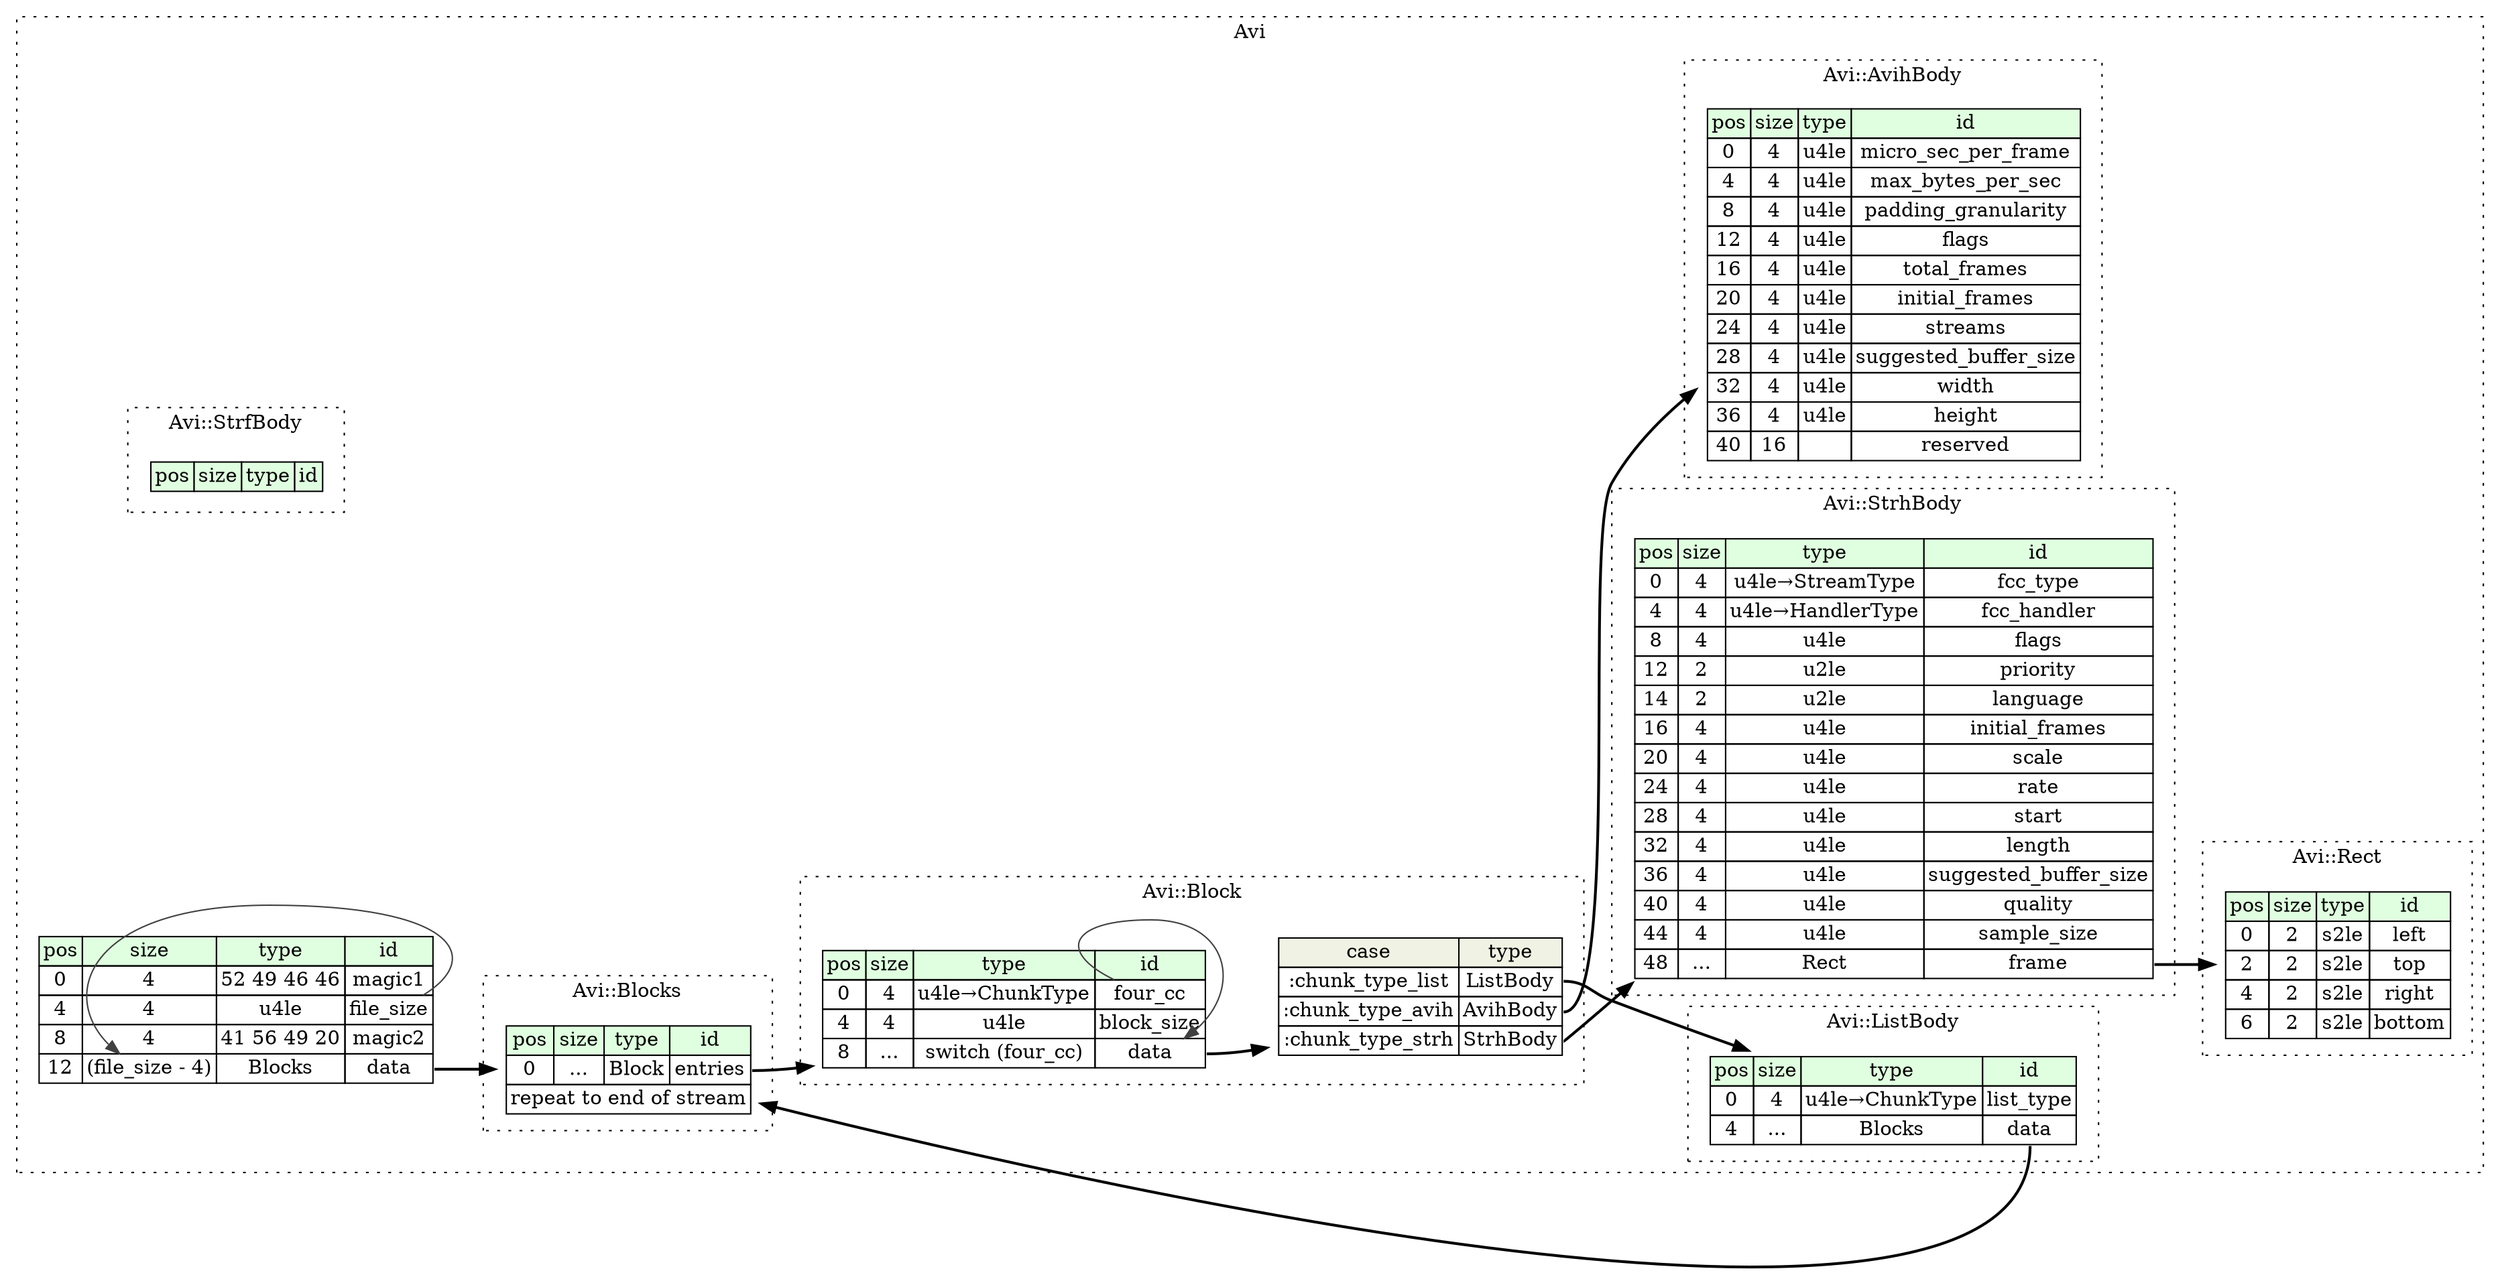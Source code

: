 digraph {
	rankdir=LR;
	node [shape=plaintext];
	subgraph cluster__avi {
		label="Avi";
		graph[style=dotted];

		avi__seq [label=<<TABLE BORDER="0" CELLBORDER="1" CELLSPACING="0">
			<TR><TD BGCOLOR="#E0FFE0">pos</TD><TD BGCOLOR="#E0FFE0">size</TD><TD BGCOLOR="#E0FFE0">type</TD><TD BGCOLOR="#E0FFE0">id</TD></TR>
			<TR><TD PORT="magic1_pos">0</TD><TD PORT="magic1_size">4</TD><TD>52 49 46 46</TD><TD PORT="magic1_type">magic1</TD></TR>
			<TR><TD PORT="file_size_pos">4</TD><TD PORT="file_size_size">4</TD><TD>u4le</TD><TD PORT="file_size_type">file_size</TD></TR>
			<TR><TD PORT="magic2_pos">8</TD><TD PORT="magic2_size">4</TD><TD>41 56 49 20</TD><TD PORT="magic2_type">magic2</TD></TR>
			<TR><TD PORT="data_pos">12</TD><TD PORT="data_size">(file_size - 4)</TD><TD>Blocks</TD><TD PORT="data_type">data</TD></TR>
		</TABLE>>];
		subgraph cluster__list_body {
			label="Avi::ListBody";
			graph[style=dotted];

			list_body__seq [label=<<TABLE BORDER="0" CELLBORDER="1" CELLSPACING="0">
				<TR><TD BGCOLOR="#E0FFE0">pos</TD><TD BGCOLOR="#E0FFE0">size</TD><TD BGCOLOR="#E0FFE0">type</TD><TD BGCOLOR="#E0FFE0">id</TD></TR>
				<TR><TD PORT="list_type_pos">0</TD><TD PORT="list_type_size">4</TD><TD>u4le→ChunkType</TD><TD PORT="list_type_type">list_type</TD></TR>
				<TR><TD PORT="data_pos">4</TD><TD PORT="data_size">...</TD><TD>Blocks</TD><TD PORT="data_type">data</TD></TR>
			</TABLE>>];
		}
		subgraph cluster__rect {
			label="Avi::Rect";
			graph[style=dotted];

			rect__seq [label=<<TABLE BORDER="0" CELLBORDER="1" CELLSPACING="0">
				<TR><TD BGCOLOR="#E0FFE0">pos</TD><TD BGCOLOR="#E0FFE0">size</TD><TD BGCOLOR="#E0FFE0">type</TD><TD BGCOLOR="#E0FFE0">id</TD></TR>
				<TR><TD PORT="left_pos">0</TD><TD PORT="left_size">2</TD><TD>s2le</TD><TD PORT="left_type">left</TD></TR>
				<TR><TD PORT="top_pos">2</TD><TD PORT="top_size">2</TD><TD>s2le</TD><TD PORT="top_type">top</TD></TR>
				<TR><TD PORT="right_pos">4</TD><TD PORT="right_size">2</TD><TD>s2le</TD><TD PORT="right_type">right</TD></TR>
				<TR><TD PORT="bottom_pos">6</TD><TD PORT="bottom_size">2</TD><TD>s2le</TD><TD PORT="bottom_type">bottom</TD></TR>
			</TABLE>>];
		}
		subgraph cluster__blocks {
			label="Avi::Blocks";
			graph[style=dotted];

			blocks__seq [label=<<TABLE BORDER="0" CELLBORDER="1" CELLSPACING="0">
				<TR><TD BGCOLOR="#E0FFE0">pos</TD><TD BGCOLOR="#E0FFE0">size</TD><TD BGCOLOR="#E0FFE0">type</TD><TD BGCOLOR="#E0FFE0">id</TD></TR>
				<TR><TD PORT="entries_pos">0</TD><TD PORT="entries_size">...</TD><TD>Block</TD><TD PORT="entries_type">entries</TD></TR>
				<TR><TD COLSPAN="4" PORT="entries__repeat">repeat to end of stream</TD></TR>
			</TABLE>>];
		}
		subgraph cluster__avih_body {
			label="Avi::AvihBody";
			graph[style=dotted];

			avih_body__seq [label=<<TABLE BORDER="0" CELLBORDER="1" CELLSPACING="0">
				<TR><TD BGCOLOR="#E0FFE0">pos</TD><TD BGCOLOR="#E0FFE0">size</TD><TD BGCOLOR="#E0FFE0">type</TD><TD BGCOLOR="#E0FFE0">id</TD></TR>
				<TR><TD PORT="micro_sec_per_frame_pos">0</TD><TD PORT="micro_sec_per_frame_size">4</TD><TD>u4le</TD><TD PORT="micro_sec_per_frame_type">micro_sec_per_frame</TD></TR>
				<TR><TD PORT="max_bytes_per_sec_pos">4</TD><TD PORT="max_bytes_per_sec_size">4</TD><TD>u4le</TD><TD PORT="max_bytes_per_sec_type">max_bytes_per_sec</TD></TR>
				<TR><TD PORT="padding_granularity_pos">8</TD><TD PORT="padding_granularity_size">4</TD><TD>u4le</TD><TD PORT="padding_granularity_type">padding_granularity</TD></TR>
				<TR><TD PORT="flags_pos">12</TD><TD PORT="flags_size">4</TD><TD>u4le</TD><TD PORT="flags_type">flags</TD></TR>
				<TR><TD PORT="total_frames_pos">16</TD><TD PORT="total_frames_size">4</TD><TD>u4le</TD><TD PORT="total_frames_type">total_frames</TD></TR>
				<TR><TD PORT="initial_frames_pos">20</TD><TD PORT="initial_frames_size">4</TD><TD>u4le</TD><TD PORT="initial_frames_type">initial_frames</TD></TR>
				<TR><TD PORT="streams_pos">24</TD><TD PORT="streams_size">4</TD><TD>u4le</TD><TD PORT="streams_type">streams</TD></TR>
				<TR><TD PORT="suggested_buffer_size_pos">28</TD><TD PORT="suggested_buffer_size_size">4</TD><TD>u4le</TD><TD PORT="suggested_buffer_size_type">suggested_buffer_size</TD></TR>
				<TR><TD PORT="width_pos">32</TD><TD PORT="width_size">4</TD><TD>u4le</TD><TD PORT="width_type">width</TD></TR>
				<TR><TD PORT="height_pos">36</TD><TD PORT="height_size">4</TD><TD>u4le</TD><TD PORT="height_type">height</TD></TR>
				<TR><TD PORT="reserved_pos">40</TD><TD PORT="reserved_size">16</TD><TD></TD><TD PORT="reserved_type">reserved</TD></TR>
			</TABLE>>];
		}
		subgraph cluster__block {
			label="Avi::Block";
			graph[style=dotted];

			block__seq [label=<<TABLE BORDER="0" CELLBORDER="1" CELLSPACING="0">
				<TR><TD BGCOLOR="#E0FFE0">pos</TD><TD BGCOLOR="#E0FFE0">size</TD><TD BGCOLOR="#E0FFE0">type</TD><TD BGCOLOR="#E0FFE0">id</TD></TR>
				<TR><TD PORT="four_cc_pos">0</TD><TD PORT="four_cc_size">4</TD><TD>u4le→ChunkType</TD><TD PORT="four_cc_type">four_cc</TD></TR>
				<TR><TD PORT="block_size_pos">4</TD><TD PORT="block_size_size">4</TD><TD>u4le</TD><TD PORT="block_size_type">block_size</TD></TR>
				<TR><TD PORT="data_pos">8</TD><TD PORT="data_size">...</TD><TD>switch (four_cc)</TD><TD PORT="data_type">data</TD></TR>
			</TABLE>>];
block__seq_data_switch [label=<<TABLE BORDER="0" CELLBORDER="1" CELLSPACING="0">
	<TR><TD BGCOLOR="#F0F2E4">case</TD><TD BGCOLOR="#F0F2E4">type</TD></TR>
	<TR><TD>:chunk_type_list</TD><TD PORT="case0">ListBody</TD></TR>
	<TR><TD>:chunk_type_avih</TD><TD PORT="case1">AvihBody</TD></TR>
	<TR><TD>:chunk_type_strh</TD><TD PORT="case2">StrhBody</TD></TR>
</TABLE>>];
		}
		subgraph cluster__strh_body {
			label="Avi::StrhBody";
			graph[style=dotted];

			strh_body__seq [label=<<TABLE BORDER="0" CELLBORDER="1" CELLSPACING="0">
				<TR><TD BGCOLOR="#E0FFE0">pos</TD><TD BGCOLOR="#E0FFE0">size</TD><TD BGCOLOR="#E0FFE0">type</TD><TD BGCOLOR="#E0FFE0">id</TD></TR>
				<TR><TD PORT="fcc_type_pos">0</TD><TD PORT="fcc_type_size">4</TD><TD>u4le→StreamType</TD><TD PORT="fcc_type_type">fcc_type</TD></TR>
				<TR><TD PORT="fcc_handler_pos">4</TD><TD PORT="fcc_handler_size">4</TD><TD>u4le→HandlerType</TD><TD PORT="fcc_handler_type">fcc_handler</TD></TR>
				<TR><TD PORT="flags_pos">8</TD><TD PORT="flags_size">4</TD><TD>u4le</TD><TD PORT="flags_type">flags</TD></TR>
				<TR><TD PORT="priority_pos">12</TD><TD PORT="priority_size">2</TD><TD>u2le</TD><TD PORT="priority_type">priority</TD></TR>
				<TR><TD PORT="language_pos">14</TD><TD PORT="language_size">2</TD><TD>u2le</TD><TD PORT="language_type">language</TD></TR>
				<TR><TD PORT="initial_frames_pos">16</TD><TD PORT="initial_frames_size">4</TD><TD>u4le</TD><TD PORT="initial_frames_type">initial_frames</TD></TR>
				<TR><TD PORT="scale_pos">20</TD><TD PORT="scale_size">4</TD><TD>u4le</TD><TD PORT="scale_type">scale</TD></TR>
				<TR><TD PORT="rate_pos">24</TD><TD PORT="rate_size">4</TD><TD>u4le</TD><TD PORT="rate_type">rate</TD></TR>
				<TR><TD PORT="start_pos">28</TD><TD PORT="start_size">4</TD><TD>u4le</TD><TD PORT="start_type">start</TD></TR>
				<TR><TD PORT="length_pos">32</TD><TD PORT="length_size">4</TD><TD>u4le</TD><TD PORT="length_type">length</TD></TR>
				<TR><TD PORT="suggested_buffer_size_pos">36</TD><TD PORT="suggested_buffer_size_size">4</TD><TD>u4le</TD><TD PORT="suggested_buffer_size_type">suggested_buffer_size</TD></TR>
				<TR><TD PORT="quality_pos">40</TD><TD PORT="quality_size">4</TD><TD>u4le</TD><TD PORT="quality_type">quality</TD></TR>
				<TR><TD PORT="sample_size_pos">44</TD><TD PORT="sample_size_size">4</TD><TD>u4le</TD><TD PORT="sample_size_type">sample_size</TD></TR>
				<TR><TD PORT="frame_pos">48</TD><TD PORT="frame_size">...</TD><TD>Rect</TD><TD PORT="frame_type">frame</TD></TR>
			</TABLE>>];
		}
		subgraph cluster__strf_body {
			label="Avi::StrfBody";
			graph[style=dotted];

			strf_body__seq [label=<<TABLE BORDER="0" CELLBORDER="1" CELLSPACING="0">
				<TR><TD BGCOLOR="#E0FFE0">pos</TD><TD BGCOLOR="#E0FFE0">size</TD><TD BGCOLOR="#E0FFE0">type</TD><TD BGCOLOR="#E0FFE0">id</TD></TR>
			</TABLE>>];
		}
	}
	avi__seq:file_size_type -> avi__seq:data_size [color="#404040"];
	avi__seq:data_type -> blocks__seq [style=bold];
	list_body__seq:data_type -> blocks__seq [style=bold];
	blocks__seq:entries_type -> block__seq [style=bold];
	block__seq:data_type -> block__seq_data_switch [style=bold];
	block__seq_data_switch:case0 -> list_body__seq [style=bold];
	block__seq_data_switch:case1 -> avih_body__seq [style=bold];
	block__seq_data_switch:case2 -> strh_body__seq [style=bold];
	block__seq:four_cc_type -> block__seq:data_type [color="#404040"];
	strh_body__seq:frame_type -> rect__seq [style=bold];
}
